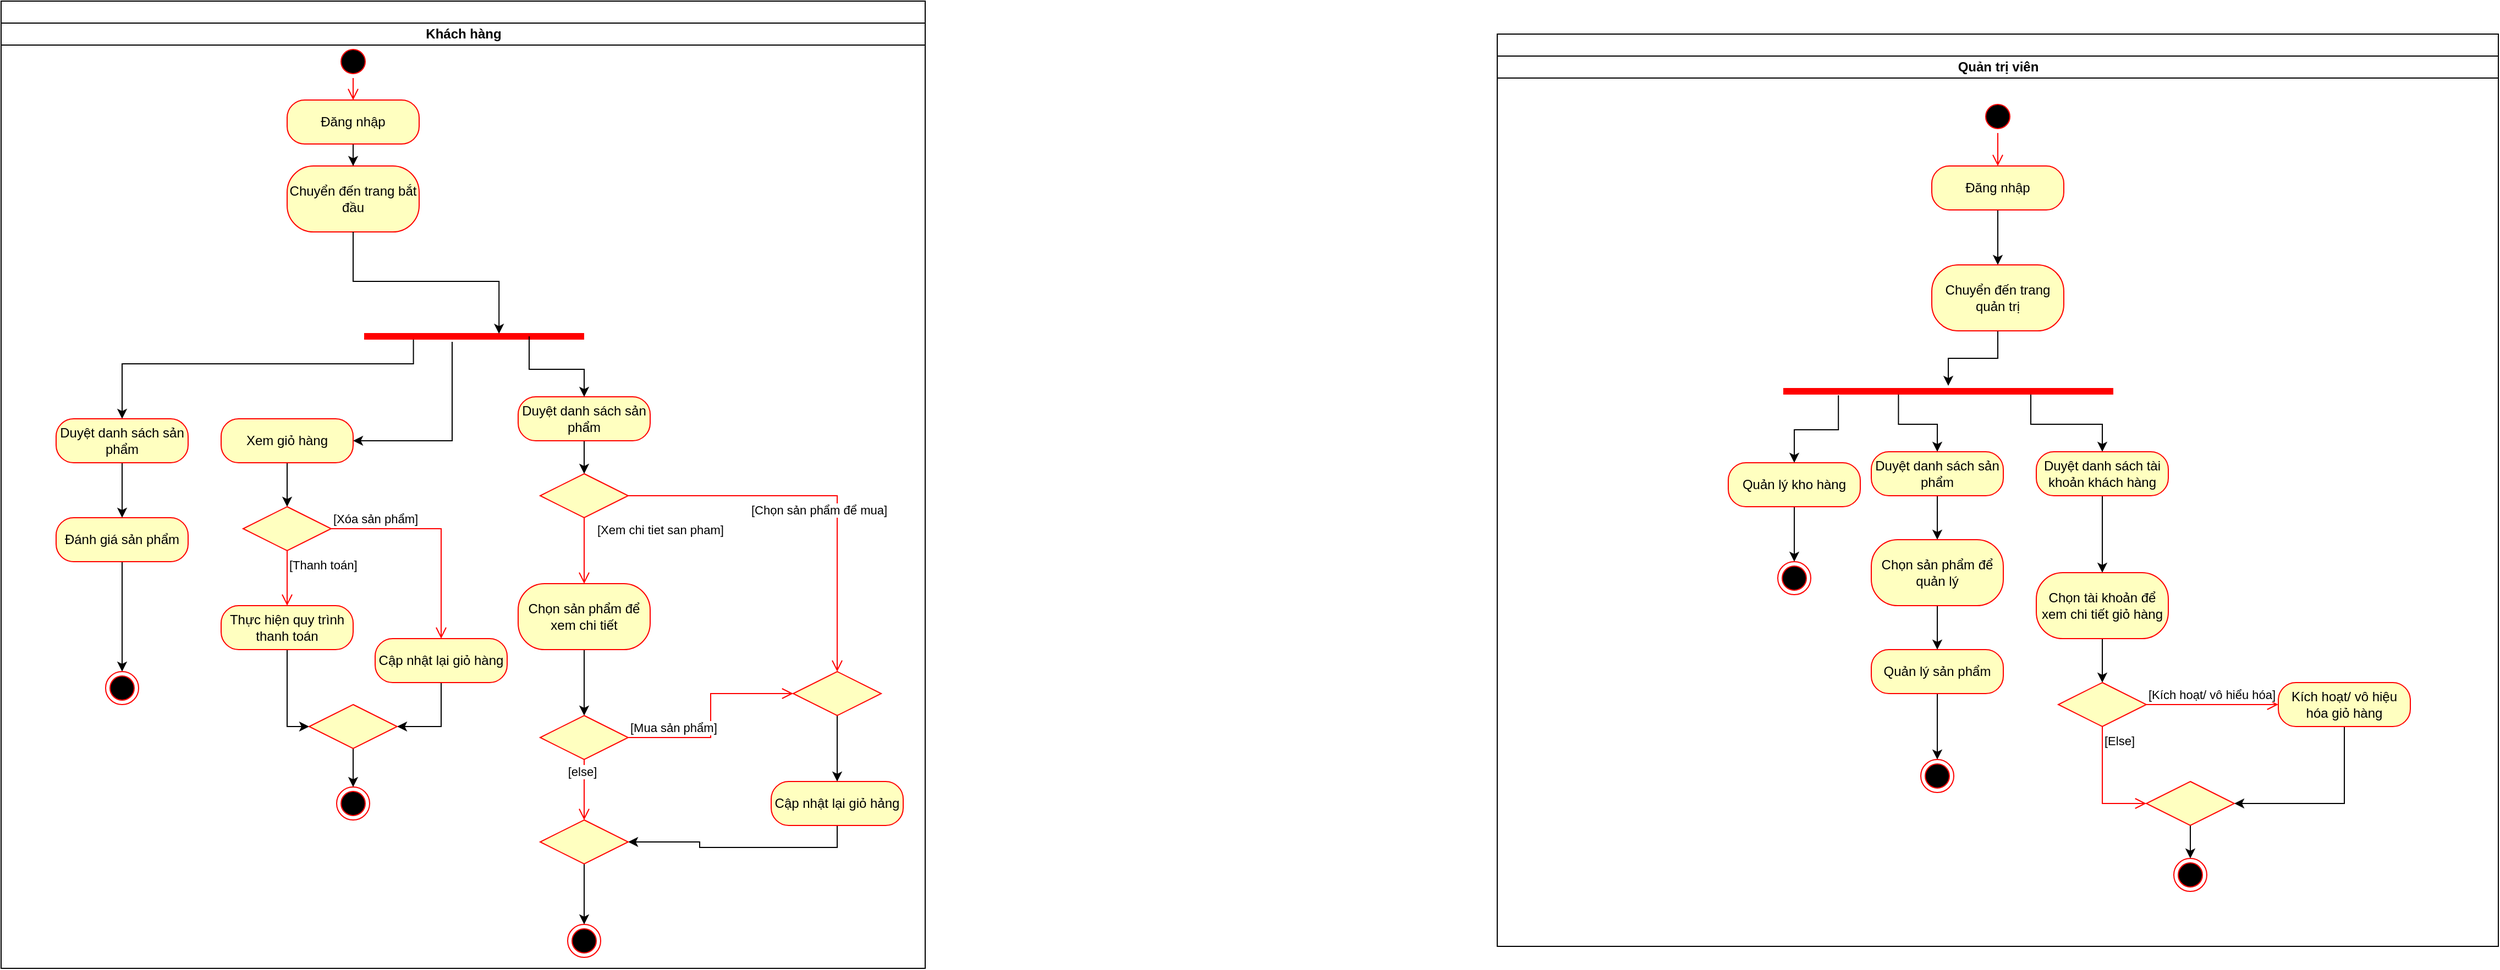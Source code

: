 <mxfile version="23.1.5" type="device">
  <diagram name="Page-1" id="aXEnYEKyhN8AeZee-PJk">
    <mxGraphModel dx="1235" dy="731" grid="1" gridSize="10" guides="1" tooltips="1" connect="1" arrows="1" fold="1" page="1" pageScale="1" pageWidth="850" pageHeight="1100" math="0" shadow="0">
      <root>
        <mxCell id="0" />
        <mxCell id="1" parent="0" />
        <mxCell id="isTigd_J0Dsz2-tIGpBy-66" value="" style="swimlane;childLayout=stackLayout;resizeParent=1;resizeParentMax=0;startSize=20;html=1;" parent="1" vertex="1">
          <mxGeometry x="1540.0" y="230" width="910" height="830" as="geometry" />
        </mxCell>
        <mxCell id="isTigd_J0Dsz2-tIGpBy-67" value="Quản trị viên" style="swimlane;startSize=20;html=1;" parent="isTigd_J0Dsz2-tIGpBy-66" vertex="1">
          <mxGeometry y="20" width="910" height="810" as="geometry" />
        </mxCell>
        <mxCell id="isTigd_J0Dsz2-tIGpBy-71" value="" style="ellipse;html=1;shape=startState;fillColor=#000000;strokeColor=#ff0000;" parent="isTigd_J0Dsz2-tIGpBy-67" vertex="1">
          <mxGeometry x="440.0" y="40" width="30" height="30" as="geometry" />
        </mxCell>
        <mxCell id="isTigd_J0Dsz2-tIGpBy-72" value="" style="edgeStyle=orthogonalEdgeStyle;html=1;verticalAlign=bottom;endArrow=open;endSize=8;strokeColor=#ff0000;rounded=0;" parent="isTigd_J0Dsz2-tIGpBy-67" source="isTigd_J0Dsz2-tIGpBy-71" target="isTigd_J0Dsz2-tIGpBy-77" edge="1">
          <mxGeometry relative="1" as="geometry">
            <mxPoint x="455.0" y="170" as="targetPoint" />
          </mxGeometry>
        </mxCell>
        <mxCell id="isTigd_J0Dsz2-tIGpBy-79" value="" style="edgeStyle=orthogonalEdgeStyle;rounded=0;orthogonalLoop=1;jettySize=auto;html=1;" parent="isTigd_J0Dsz2-tIGpBy-67" source="isTigd_J0Dsz2-tIGpBy-77" target="isTigd_J0Dsz2-tIGpBy-78" edge="1">
          <mxGeometry relative="1" as="geometry" />
        </mxCell>
        <mxCell id="isTigd_J0Dsz2-tIGpBy-77" value="Đăng nhập" style="rounded=1;whiteSpace=wrap;html=1;arcSize=40;fontColor=#000000;fillColor=#ffffc0;strokeColor=#ff0000;" parent="isTigd_J0Dsz2-tIGpBy-67" vertex="1">
          <mxGeometry x="395.0" y="100" width="120" height="40" as="geometry" />
        </mxCell>
        <mxCell id="isTigd_J0Dsz2-tIGpBy-82" value="" style="edgeStyle=orthogonalEdgeStyle;rounded=0;orthogonalLoop=1;jettySize=auto;html=1;" parent="isTigd_J0Dsz2-tIGpBy-67" source="isTigd_J0Dsz2-tIGpBy-78" target="isTigd_J0Dsz2-tIGpBy-81" edge="1">
          <mxGeometry relative="1" as="geometry" />
        </mxCell>
        <mxCell id="isTigd_J0Dsz2-tIGpBy-78" value="Chuyển đến trang quản trị" style="whiteSpace=wrap;html=1;fillColor=#ffffc0;strokeColor=#ff0000;fontColor=#000000;rounded=1;arcSize=40;" parent="isTigd_J0Dsz2-tIGpBy-67" vertex="1">
          <mxGeometry x="395.0" y="190" width="120" height="60" as="geometry" />
        </mxCell>
        <mxCell id="isTigd_J0Dsz2-tIGpBy-85" style="edgeStyle=orthogonalEdgeStyle;rounded=0;orthogonalLoop=1;jettySize=auto;html=1;exitX=0.349;exitY=0.394;exitDx=0;exitDy=0;exitPerimeter=0;" parent="isTigd_J0Dsz2-tIGpBy-67" source="isTigd_J0Dsz2-tIGpBy-81" target="isTigd_J0Dsz2-tIGpBy-87" edge="1">
          <mxGeometry relative="1" as="geometry" />
        </mxCell>
        <mxCell id="isTigd_J0Dsz2-tIGpBy-95" style="edgeStyle=orthogonalEdgeStyle;rounded=0;orthogonalLoop=1;jettySize=auto;html=1;exitX=0.75;exitY=0.5;exitDx=0;exitDy=0;exitPerimeter=0;" parent="isTigd_J0Dsz2-tIGpBy-67" source="isTigd_J0Dsz2-tIGpBy-81" target="isTigd_J0Dsz2-tIGpBy-93" edge="1">
          <mxGeometry relative="1" as="geometry" />
        </mxCell>
        <mxCell id="uV3kU8W3gXamrPDPcUg_-6" style="edgeStyle=orthogonalEdgeStyle;rounded=0;orthogonalLoop=1;jettySize=auto;html=1;exitX=0.167;exitY=0.865;exitDx=0;exitDy=0;exitPerimeter=0;" edge="1" parent="isTigd_J0Dsz2-tIGpBy-67" source="isTigd_J0Dsz2-tIGpBy-81" target="uV3kU8W3gXamrPDPcUg_-5">
          <mxGeometry relative="1" as="geometry" />
        </mxCell>
        <mxCell id="isTigd_J0Dsz2-tIGpBy-81" value="" style="shape=line;html=1;strokeWidth=6;strokeColor=#ff0000;" parent="isTigd_J0Dsz2-tIGpBy-67" vertex="1">
          <mxGeometry x="260" y="300" width="300" height="10" as="geometry" />
        </mxCell>
        <mxCell id="isTigd_J0Dsz2-tIGpBy-92" value="" style="edgeStyle=orthogonalEdgeStyle;rounded=0;orthogonalLoop=1;jettySize=auto;html=1;" parent="isTigd_J0Dsz2-tIGpBy-67" source="isTigd_J0Dsz2-tIGpBy-83" target="isTigd_J0Dsz2-tIGpBy-86" edge="1">
          <mxGeometry relative="1" as="geometry" />
        </mxCell>
        <mxCell id="isTigd_J0Dsz2-tIGpBy-83" value="Quản lý sản phẩm" style="rounded=1;whiteSpace=wrap;html=1;arcSize=40;fontColor=#000000;fillColor=#ffffc0;strokeColor=#ff0000;" parent="isTigd_J0Dsz2-tIGpBy-67" vertex="1">
          <mxGeometry x="340.0" y="540" width="120" height="40" as="geometry" />
        </mxCell>
        <mxCell id="isTigd_J0Dsz2-tIGpBy-86" value="" style="ellipse;html=1;shape=endState;fillColor=#000000;strokeColor=#ff0000;" parent="isTigd_J0Dsz2-tIGpBy-67" vertex="1">
          <mxGeometry x="385.0" y="640" width="30" height="30" as="geometry" />
        </mxCell>
        <mxCell id="isTigd_J0Dsz2-tIGpBy-90" value="" style="edgeStyle=orthogonalEdgeStyle;rounded=0;orthogonalLoop=1;jettySize=auto;html=1;" parent="isTigd_J0Dsz2-tIGpBy-67" source="isTigd_J0Dsz2-tIGpBy-87" target="isTigd_J0Dsz2-tIGpBy-89" edge="1">
          <mxGeometry relative="1" as="geometry" />
        </mxCell>
        <mxCell id="isTigd_J0Dsz2-tIGpBy-87" value="Duyệt danh sách sản phẩm" style="rounded=1;whiteSpace=wrap;html=1;arcSize=40;fontColor=#000000;fillColor=#ffffc0;strokeColor=#ff0000;" parent="isTigd_J0Dsz2-tIGpBy-67" vertex="1">
          <mxGeometry x="340.0" y="360" width="120" height="40" as="geometry" />
        </mxCell>
        <mxCell id="isTigd_J0Dsz2-tIGpBy-91" value="" style="edgeStyle=orthogonalEdgeStyle;rounded=0;orthogonalLoop=1;jettySize=auto;html=1;" parent="isTigd_J0Dsz2-tIGpBy-67" source="isTigd_J0Dsz2-tIGpBy-89" target="isTigd_J0Dsz2-tIGpBy-83" edge="1">
          <mxGeometry relative="1" as="geometry" />
        </mxCell>
        <mxCell id="isTigd_J0Dsz2-tIGpBy-89" value="Chọn sản phẩm để quản lý" style="whiteSpace=wrap;html=1;fillColor=#ffffc0;strokeColor=#ff0000;fontColor=#000000;rounded=1;arcSize=40;" parent="isTigd_J0Dsz2-tIGpBy-67" vertex="1">
          <mxGeometry x="340.0" y="440" width="120" height="60" as="geometry" />
        </mxCell>
        <mxCell id="isTigd_J0Dsz2-tIGpBy-97" value="" style="edgeStyle=orthogonalEdgeStyle;rounded=0;orthogonalLoop=1;jettySize=auto;html=1;" parent="isTigd_J0Dsz2-tIGpBy-67" source="isTigd_J0Dsz2-tIGpBy-93" target="isTigd_J0Dsz2-tIGpBy-96" edge="1">
          <mxGeometry relative="1" as="geometry" />
        </mxCell>
        <mxCell id="isTigd_J0Dsz2-tIGpBy-93" value="Duyệt danh sách tài khoản khách hàng" style="rounded=1;whiteSpace=wrap;html=1;arcSize=40;fontColor=#000000;fillColor=#ffffc0;strokeColor=#ff0000;" parent="isTigd_J0Dsz2-tIGpBy-67" vertex="1">
          <mxGeometry x="490.0" y="360" width="120" height="40" as="geometry" />
        </mxCell>
        <mxCell id="isTigd_J0Dsz2-tIGpBy-107" value="" style="edgeStyle=orthogonalEdgeStyle;rounded=0;orthogonalLoop=1;jettySize=auto;html=1;" parent="isTigd_J0Dsz2-tIGpBy-67" source="isTigd_J0Dsz2-tIGpBy-96" target="isTigd_J0Dsz2-tIGpBy-104" edge="1">
          <mxGeometry relative="1" as="geometry" />
        </mxCell>
        <mxCell id="isTigd_J0Dsz2-tIGpBy-96" value="Chọn tài khoản để xem chi tiết giỏ hàng" style="whiteSpace=wrap;html=1;fillColor=#ffffc0;strokeColor=#ff0000;fontColor=#000000;rounded=1;arcSize=40;" parent="isTigd_J0Dsz2-tIGpBy-67" vertex="1">
          <mxGeometry x="490.0" y="470" width="120" height="60" as="geometry" />
        </mxCell>
        <mxCell id="isTigd_J0Dsz2-tIGpBy-104" value="" style="rhombus;whiteSpace=wrap;html=1;fontColor=#000000;fillColor=#ffffc0;strokeColor=#ff0000;" parent="isTigd_J0Dsz2-tIGpBy-67" vertex="1">
          <mxGeometry x="510.0" y="570" width="80" height="40" as="geometry" />
        </mxCell>
        <mxCell id="isTigd_J0Dsz2-tIGpBy-106" value="[Else]" style="edgeStyle=orthogonalEdgeStyle;html=1;align=left;verticalAlign=top;endArrow=open;endSize=8;strokeColor=#ff0000;rounded=0;entryX=0;entryY=0.5;entryDx=0;entryDy=0;" parent="isTigd_J0Dsz2-tIGpBy-67" source="isTigd_J0Dsz2-tIGpBy-104" target="isTigd_J0Dsz2-tIGpBy-109" edge="1">
          <mxGeometry x="-1" relative="1" as="geometry">
            <mxPoint x="555.0" y="660" as="targetPoint" />
          </mxGeometry>
        </mxCell>
        <mxCell id="isTigd_J0Dsz2-tIGpBy-110" style="edgeStyle=orthogonalEdgeStyle;rounded=0;orthogonalLoop=1;jettySize=auto;html=1;exitX=0.5;exitY=1;exitDx=0;exitDy=0;entryX=1;entryY=0.5;entryDx=0;entryDy=0;" parent="isTigd_J0Dsz2-tIGpBy-67" source="isTigd_J0Dsz2-tIGpBy-108" target="isTigd_J0Dsz2-tIGpBy-109" edge="1">
          <mxGeometry relative="1" as="geometry" />
        </mxCell>
        <mxCell id="isTigd_J0Dsz2-tIGpBy-108" value="Kích hoạt/ vô hiệu hóa giỏ hàng" style="rounded=1;whiteSpace=wrap;html=1;arcSize=40;fontColor=#000000;fillColor=#ffffc0;strokeColor=#ff0000;" parent="isTigd_J0Dsz2-tIGpBy-67" vertex="1">
          <mxGeometry x="710.0" y="570" width="120" height="40" as="geometry" />
        </mxCell>
        <mxCell id="isTigd_J0Dsz2-tIGpBy-105" value="[Kích hoạt/ vô hiểu hóa]" style="edgeStyle=orthogonalEdgeStyle;html=1;align=left;verticalAlign=bottom;endArrow=open;endSize=8;strokeColor=#ff0000;rounded=0;" parent="isTigd_J0Dsz2-tIGpBy-67" source="isTigd_J0Dsz2-tIGpBy-104" target="isTigd_J0Dsz2-tIGpBy-108" edge="1">
          <mxGeometry x="-1" relative="1" as="geometry">
            <mxPoint x="740.0" y="590" as="targetPoint" />
          </mxGeometry>
        </mxCell>
        <mxCell id="isTigd_J0Dsz2-tIGpBy-112" value="" style="edgeStyle=orthogonalEdgeStyle;rounded=0;orthogonalLoop=1;jettySize=auto;html=1;" parent="isTigd_J0Dsz2-tIGpBy-67" source="isTigd_J0Dsz2-tIGpBy-109" target="isTigd_J0Dsz2-tIGpBy-111" edge="1">
          <mxGeometry relative="1" as="geometry" />
        </mxCell>
        <mxCell id="isTigd_J0Dsz2-tIGpBy-109" value="" style="rhombus;whiteSpace=wrap;html=1;fontColor=#000000;fillColor=#ffffc0;strokeColor=#ff0000;" parent="isTigd_J0Dsz2-tIGpBy-67" vertex="1">
          <mxGeometry x="590.0" y="660" width="80" height="40" as="geometry" />
        </mxCell>
        <mxCell id="isTigd_J0Dsz2-tIGpBy-111" value="" style="ellipse;html=1;shape=endState;fillColor=#000000;strokeColor=#ff0000;" parent="isTigd_J0Dsz2-tIGpBy-67" vertex="1">
          <mxGeometry x="615.0" y="730" width="30" height="30" as="geometry" />
        </mxCell>
        <mxCell id="uV3kU8W3gXamrPDPcUg_-8" value="" style="edgeStyle=orthogonalEdgeStyle;rounded=0;orthogonalLoop=1;jettySize=auto;html=1;" edge="1" parent="isTigd_J0Dsz2-tIGpBy-67" source="uV3kU8W3gXamrPDPcUg_-5" target="uV3kU8W3gXamrPDPcUg_-7">
          <mxGeometry relative="1" as="geometry" />
        </mxCell>
        <mxCell id="uV3kU8W3gXamrPDPcUg_-5" value="Quản lý kho hàng" style="rounded=1;whiteSpace=wrap;html=1;arcSize=40;fontColor=#000000;fillColor=#ffffc0;strokeColor=#ff0000;" vertex="1" parent="isTigd_J0Dsz2-tIGpBy-67">
          <mxGeometry x="210.0" y="370" width="120" height="40" as="geometry" />
        </mxCell>
        <mxCell id="uV3kU8W3gXamrPDPcUg_-7" value="" style="ellipse;html=1;shape=endState;fillColor=#000000;strokeColor=#ff0000;" vertex="1" parent="isTigd_J0Dsz2-tIGpBy-67">
          <mxGeometry x="255.0" y="460" width="30" height="30" as="geometry" />
        </mxCell>
        <mxCell id="isTigd_J0Dsz2-tIGpBy-1" value="" style="swimlane;html=1;childLayout=stackLayout;resizeParent=1;resizeParentMax=0;startSize=20;whiteSpace=wrap;" parent="1" vertex="1">
          <mxGeometry x="180" y="200" width="840" height="880" as="geometry" />
        </mxCell>
        <mxCell id="isTigd_J0Dsz2-tIGpBy-2" value="Khách hàng" style="swimlane;html=1;startSize=20;" parent="isTigd_J0Dsz2-tIGpBy-1" vertex="1">
          <mxGeometry y="20" width="840" height="860" as="geometry" />
        </mxCell>
        <mxCell id="isTigd_J0Dsz2-tIGpBy-10" value="" style="ellipse;html=1;shape=startState;fillColor=#000000;strokeColor=#ff0000;" parent="isTigd_J0Dsz2-tIGpBy-2" vertex="1">
          <mxGeometry x="305" y="20" width="30" height="30" as="geometry" />
        </mxCell>
        <mxCell id="isTigd_J0Dsz2-tIGpBy-14" value="" style="edgeStyle=orthogonalEdgeStyle;rounded=0;orthogonalLoop=1;jettySize=auto;html=1;" parent="isTigd_J0Dsz2-tIGpBy-2" source="isTigd_J0Dsz2-tIGpBy-12" target="isTigd_J0Dsz2-tIGpBy-13" edge="1">
          <mxGeometry relative="1" as="geometry" />
        </mxCell>
        <mxCell id="isTigd_J0Dsz2-tIGpBy-12" value="Đăng nhập" style="rounded=1;whiteSpace=wrap;html=1;arcSize=40;fontColor=#000000;fillColor=#ffffc0;strokeColor=#ff0000;" parent="isTigd_J0Dsz2-tIGpBy-2" vertex="1">
          <mxGeometry x="260" y="70" width="120" height="40" as="geometry" />
        </mxCell>
        <mxCell id="isTigd_J0Dsz2-tIGpBy-11" value="" style="edgeStyle=orthogonalEdgeStyle;html=1;verticalAlign=bottom;endArrow=open;endSize=8;strokeColor=#ff0000;rounded=0;" parent="isTigd_J0Dsz2-tIGpBy-2" source="isTigd_J0Dsz2-tIGpBy-10" target="isTigd_J0Dsz2-tIGpBy-12" edge="1">
          <mxGeometry relative="1" as="geometry">
            <mxPoint x="295" y="100" as="targetPoint" />
          </mxGeometry>
        </mxCell>
        <mxCell id="isTigd_J0Dsz2-tIGpBy-13" value="Chuyển đến trang bắt đầu" style="whiteSpace=wrap;html=1;fillColor=#ffffc0;strokeColor=#ff0000;fontColor=#000000;rounded=1;arcSize=40;" parent="isTigd_J0Dsz2-tIGpBy-2" vertex="1">
          <mxGeometry x="260" y="130" width="120" height="60" as="geometry" />
        </mxCell>
        <mxCell id="isTigd_J0Dsz2-tIGpBy-43" style="edgeStyle=orthogonalEdgeStyle;rounded=0;orthogonalLoop=1;jettySize=auto;html=1;" parent="isTigd_J0Dsz2-tIGpBy-2" source="isTigd_J0Dsz2-tIGpBy-15" target="isTigd_J0Dsz2-tIGpBy-41" edge="1">
          <mxGeometry relative="1" as="geometry">
            <Array as="points">
              <mxPoint x="410" y="380" />
            </Array>
          </mxGeometry>
        </mxCell>
        <mxCell id="isTigd_J0Dsz2-tIGpBy-63" style="edgeStyle=orthogonalEdgeStyle;rounded=0;orthogonalLoop=1;jettySize=auto;html=1;exitX=0.224;exitY=0.645;exitDx=0;exitDy=0;exitPerimeter=0;" parent="isTigd_J0Dsz2-tIGpBy-2" source="isTigd_J0Dsz2-tIGpBy-15" target="y0KqIJ-ZdXMwktxbTLIe-1" edge="1">
          <mxGeometry relative="1" as="geometry">
            <Array as="points">
              <mxPoint x="375" y="310" />
              <mxPoint x="110" y="310" />
            </Array>
          </mxGeometry>
        </mxCell>
        <mxCell id="isTigd_J0Dsz2-tIGpBy-15" value="" style="shape=line;html=1;strokeWidth=6;strokeColor=#ff0000;" parent="isTigd_J0Dsz2-tIGpBy-2" vertex="1">
          <mxGeometry x="330" y="280" width="200" height="10" as="geometry" />
        </mxCell>
        <mxCell id="isTigd_J0Dsz2-tIGpBy-17" style="edgeStyle=orthogonalEdgeStyle;rounded=0;orthogonalLoop=1;jettySize=auto;html=1;exitX=0.5;exitY=1;exitDx=0;exitDy=0;entryX=0.613;entryY=0.267;entryDx=0;entryDy=0;entryPerimeter=0;" parent="isTigd_J0Dsz2-tIGpBy-2" source="isTigd_J0Dsz2-tIGpBy-13" target="isTigd_J0Dsz2-tIGpBy-15" edge="1">
          <mxGeometry relative="1" as="geometry">
            <mxPoint x="410" y="240" as="targetPoint" />
          </mxGeometry>
        </mxCell>
        <mxCell id="isTigd_J0Dsz2-tIGpBy-30" value="" style="edgeStyle=orthogonalEdgeStyle;rounded=0;orthogonalLoop=1;jettySize=auto;html=1;" parent="isTigd_J0Dsz2-tIGpBy-2" source="isTigd_J0Dsz2-tIGpBy-22" target="isTigd_J0Dsz2-tIGpBy-24" edge="1">
          <mxGeometry relative="1" as="geometry" />
        </mxCell>
        <mxCell id="isTigd_J0Dsz2-tIGpBy-22" value="Chọn sản phẩm để xem chi tiết" style="whiteSpace=wrap;html=1;fillColor=#ffffc0;strokeColor=#ff0000;fontColor=#000000;rounded=1;arcSize=40;" parent="isTigd_J0Dsz2-tIGpBy-2" vertex="1">
          <mxGeometry x="470" y="510" width="120" height="60" as="geometry" />
        </mxCell>
        <mxCell id="isTigd_J0Dsz2-tIGpBy-24" value="" style="rhombus;whiteSpace=wrap;html=1;fontColor=#000000;fillColor=#ffffc0;strokeColor=#ff0000;" parent="isTigd_J0Dsz2-tIGpBy-2" vertex="1">
          <mxGeometry x="490" y="630" width="80" height="40" as="geometry" />
        </mxCell>
        <mxCell id="isTigd_J0Dsz2-tIGpBy-25" value="[Mua sản phẩm]" style="edgeStyle=orthogonalEdgeStyle;html=1;align=left;verticalAlign=bottom;endArrow=open;endSize=8;strokeColor=#ff0000;rounded=0;" parent="isTigd_J0Dsz2-tIGpBy-2" source="isTigd_J0Dsz2-tIGpBy-24" target="isTigd_J0Dsz2-tIGpBy-38" edge="1">
          <mxGeometry x="-1" relative="1" as="geometry">
            <mxPoint x="670" y="590" as="targetPoint" />
          </mxGeometry>
        </mxCell>
        <mxCell id="isTigd_J0Dsz2-tIGpBy-31" value="" style="rhombus;whiteSpace=wrap;html=1;fontColor=#000000;fillColor=#ffffc0;strokeColor=#ff0000;" parent="isTigd_J0Dsz2-tIGpBy-2" vertex="1">
          <mxGeometry x="490" y="410" width="80" height="40" as="geometry" />
        </mxCell>
        <mxCell id="uV3kU8W3gXamrPDPcUg_-1" style="edgeStyle=orthogonalEdgeStyle;rounded=0;orthogonalLoop=1;jettySize=auto;html=1;exitX=0.5;exitY=1;exitDx=0;exitDy=0;" edge="1" parent="isTigd_J0Dsz2-tIGpBy-2" source="isTigd_J0Dsz2-tIGpBy-35" target="uV3kU8W3gXamrPDPcUg_-3">
          <mxGeometry relative="1" as="geometry" />
        </mxCell>
        <mxCell id="isTigd_J0Dsz2-tIGpBy-35" value="Cập nhật lại giỏ hảng" style="rounded=1;whiteSpace=wrap;html=1;arcSize=40;fontColor=#000000;fillColor=#ffffc0;strokeColor=#ff0000;" parent="isTigd_J0Dsz2-tIGpBy-2" vertex="1">
          <mxGeometry x="700" y="690" width="120" height="40" as="geometry" />
        </mxCell>
        <mxCell id="isTigd_J0Dsz2-tIGpBy-33" value="[Chọn sản phẩm để mua]" style="edgeStyle=orthogonalEdgeStyle;html=1;align=left;verticalAlign=top;endArrow=open;endSize=8;strokeColor=#ff0000;rounded=0;entryX=0.5;entryY=0;entryDx=0;entryDy=0;" parent="isTigd_J0Dsz2-tIGpBy-2" source="isTigd_J0Dsz2-tIGpBy-31" target="isTigd_J0Dsz2-tIGpBy-38" edge="1">
          <mxGeometry x="-0.373" relative="1" as="geometry">
            <mxPoint x="750" y="460" as="targetPoint" />
            <mxPoint as="offset" />
          </mxGeometry>
        </mxCell>
        <mxCell id="isTigd_J0Dsz2-tIGpBy-32" value="[Xem chi tiet san pham]" style="edgeStyle=orthogonalEdgeStyle;html=1;align=left;verticalAlign=bottom;endArrow=open;endSize=8;strokeColor=#ff0000;rounded=0;" parent="isTigd_J0Dsz2-tIGpBy-2" source="isTigd_J0Dsz2-tIGpBy-31" target="isTigd_J0Dsz2-tIGpBy-22" edge="1">
          <mxGeometry x="-0.333" y="10" relative="1" as="geometry">
            <mxPoint x="620" y="360" as="targetPoint" />
            <mxPoint as="offset" />
          </mxGeometry>
        </mxCell>
        <mxCell id="isTigd_J0Dsz2-tIGpBy-39" value="" style="edgeStyle=orthogonalEdgeStyle;rounded=0;orthogonalLoop=1;jettySize=auto;html=1;" parent="isTigd_J0Dsz2-tIGpBy-2" source="isTigd_J0Dsz2-tIGpBy-38" target="isTigd_J0Dsz2-tIGpBy-35" edge="1">
          <mxGeometry relative="1" as="geometry" />
        </mxCell>
        <mxCell id="isTigd_J0Dsz2-tIGpBy-38" value="" style="rhombus;whiteSpace=wrap;html=1;fontColor=#000000;fillColor=#ffffc0;strokeColor=#ff0000;" parent="isTigd_J0Dsz2-tIGpBy-2" vertex="1">
          <mxGeometry x="720" y="590" width="80" height="40" as="geometry" />
        </mxCell>
        <mxCell id="isTigd_J0Dsz2-tIGpBy-34" value="" style="edgeStyle=orthogonalEdgeStyle;rounded=0;orthogonalLoop=1;jettySize=auto;html=1;" parent="isTigd_J0Dsz2-tIGpBy-2" source="isTigd_J0Dsz2-tIGpBy-18" target="isTigd_J0Dsz2-tIGpBy-31" edge="1">
          <mxGeometry relative="1" as="geometry" />
        </mxCell>
        <mxCell id="isTigd_J0Dsz2-tIGpBy-18" value="Duyệt danh sách sản phẩm" style="rounded=1;whiteSpace=wrap;html=1;arcSize=40;fontColor=#000000;fillColor=#ffffc0;strokeColor=#ff0000;" parent="isTigd_J0Dsz2-tIGpBy-2" vertex="1">
          <mxGeometry x="470" y="340" width="120" height="40" as="geometry" />
        </mxCell>
        <mxCell id="isTigd_J0Dsz2-tIGpBy-21" style="edgeStyle=orthogonalEdgeStyle;rounded=0;orthogonalLoop=1;jettySize=auto;html=1;exitX=0.75;exitY=0.5;exitDx=0;exitDy=0;exitPerimeter=0;" parent="isTigd_J0Dsz2-tIGpBy-2" source="isTigd_J0Dsz2-tIGpBy-15" target="isTigd_J0Dsz2-tIGpBy-18" edge="1">
          <mxGeometry relative="1" as="geometry" />
        </mxCell>
        <mxCell id="isTigd_J0Dsz2-tIGpBy-40" value="" style="ellipse;html=1;shape=endState;fillColor=#000000;strokeColor=#ff0000;" parent="isTigd_J0Dsz2-tIGpBy-2" vertex="1">
          <mxGeometry x="515" y="820" width="30" height="30" as="geometry" />
        </mxCell>
        <mxCell id="isTigd_J0Dsz2-tIGpBy-26" value="" style="edgeStyle=orthogonalEdgeStyle;html=1;align=left;verticalAlign=top;endArrow=open;endSize=8;strokeColor=#ff0000;rounded=0;" parent="isTigd_J0Dsz2-tIGpBy-2" source="isTigd_J0Dsz2-tIGpBy-24" target="uV3kU8W3gXamrPDPcUg_-3" edge="1">
          <mxGeometry x="0.692" y="60" relative="1" as="geometry">
            <mxPoint x="530" y="740" as="targetPoint" />
            <mxPoint as="offset" />
          </mxGeometry>
        </mxCell>
        <mxCell id="uV3kU8W3gXamrPDPcUg_-2" value="[else]" style="edgeLabel;html=1;align=center;verticalAlign=middle;resizable=0;points=[];" vertex="1" connectable="0" parent="isTigd_J0Dsz2-tIGpBy-26">
          <mxGeometry x="-0.6" y="-2" relative="1" as="geometry">
            <mxPoint as="offset" />
          </mxGeometry>
        </mxCell>
        <mxCell id="isTigd_J0Dsz2-tIGpBy-55" value="" style="edgeStyle=orthogonalEdgeStyle;rounded=0;orthogonalLoop=1;jettySize=auto;html=1;" parent="isTigd_J0Dsz2-tIGpBy-2" source="isTigd_J0Dsz2-tIGpBy-41" target="isTigd_J0Dsz2-tIGpBy-48" edge="1">
          <mxGeometry relative="1" as="geometry" />
        </mxCell>
        <mxCell id="isTigd_J0Dsz2-tIGpBy-41" value="Xem giỏ hàng" style="rounded=1;whiteSpace=wrap;html=1;arcSize=40;fontColor=#000000;fillColor=#ffffc0;strokeColor=#ff0000;" parent="isTigd_J0Dsz2-tIGpBy-2" vertex="1">
          <mxGeometry x="200" y="360" width="120" height="40" as="geometry" />
        </mxCell>
        <mxCell id="isTigd_J0Dsz2-tIGpBy-44" value="" style="ellipse;html=1;shape=endState;fillColor=#000000;strokeColor=#ff0000;" parent="isTigd_J0Dsz2-tIGpBy-2" vertex="1">
          <mxGeometry x="305" y="695" width="30" height="30" as="geometry" />
        </mxCell>
        <mxCell id="isTigd_J0Dsz2-tIGpBy-48" value="" style="rhombus;whiteSpace=wrap;html=1;fontColor=#000000;fillColor=#ffffc0;strokeColor=#ff0000;" parent="isTigd_J0Dsz2-tIGpBy-2" vertex="1">
          <mxGeometry x="220" y="440" width="80" height="40" as="geometry" />
        </mxCell>
        <mxCell id="isTigd_J0Dsz2-tIGpBy-58" style="edgeStyle=orthogonalEdgeStyle;rounded=0;orthogonalLoop=1;jettySize=auto;html=1;entryX=0;entryY=0.5;entryDx=0;entryDy=0;" parent="isTigd_J0Dsz2-tIGpBy-2" source="isTigd_J0Dsz2-tIGpBy-54" target="isTigd_J0Dsz2-tIGpBy-57" edge="1">
          <mxGeometry relative="1" as="geometry" />
        </mxCell>
        <mxCell id="isTigd_J0Dsz2-tIGpBy-54" value="Thực hiện quy trình thanh toán" style="rounded=1;whiteSpace=wrap;html=1;arcSize=40;fontColor=#000000;fillColor=#ffffc0;strokeColor=#ff0000;" parent="isTigd_J0Dsz2-tIGpBy-2" vertex="1">
          <mxGeometry x="200" y="530" width="120" height="40" as="geometry" />
        </mxCell>
        <mxCell id="isTigd_J0Dsz2-tIGpBy-50" value="[Thanh toán]" style="edgeStyle=orthogonalEdgeStyle;html=1;align=left;verticalAlign=top;endArrow=open;endSize=8;strokeColor=#ff0000;rounded=0;" parent="isTigd_J0Dsz2-tIGpBy-2" source="isTigd_J0Dsz2-tIGpBy-48" target="isTigd_J0Dsz2-tIGpBy-54" edge="1">
          <mxGeometry x="-1" relative="1" as="geometry">
            <mxPoint x="260" y="540" as="targetPoint" />
          </mxGeometry>
        </mxCell>
        <mxCell id="isTigd_J0Dsz2-tIGpBy-59" style="edgeStyle=orthogonalEdgeStyle;rounded=0;orthogonalLoop=1;jettySize=auto;html=1;exitX=0.5;exitY=1;exitDx=0;exitDy=0;entryX=1;entryY=0.5;entryDx=0;entryDy=0;" parent="isTigd_J0Dsz2-tIGpBy-2" source="isTigd_J0Dsz2-tIGpBy-56" target="isTigd_J0Dsz2-tIGpBy-57" edge="1">
          <mxGeometry relative="1" as="geometry" />
        </mxCell>
        <mxCell id="isTigd_J0Dsz2-tIGpBy-56" value="Cập nhật lại giỏ hàng" style="rounded=1;whiteSpace=wrap;html=1;arcSize=40;fontColor=#000000;fillColor=#ffffc0;strokeColor=#ff0000;" parent="isTigd_J0Dsz2-tIGpBy-2" vertex="1">
          <mxGeometry x="340" y="560" width="120" height="40" as="geometry" />
        </mxCell>
        <mxCell id="isTigd_J0Dsz2-tIGpBy-49" value="[Xóa sản phẩm]" style="edgeStyle=orthogonalEdgeStyle;html=1;align=left;verticalAlign=bottom;endArrow=open;endSize=8;strokeColor=#ff0000;rounded=0;" parent="isTigd_J0Dsz2-tIGpBy-2" source="isTigd_J0Dsz2-tIGpBy-48" target="isTigd_J0Dsz2-tIGpBy-56" edge="1">
          <mxGeometry x="-1" relative="1" as="geometry">
            <mxPoint x="400" y="460" as="targetPoint" />
          </mxGeometry>
        </mxCell>
        <mxCell id="isTigd_J0Dsz2-tIGpBy-60" style="edgeStyle=orthogonalEdgeStyle;rounded=0;orthogonalLoop=1;jettySize=auto;html=1;exitX=0.5;exitY=1;exitDx=0;exitDy=0;" parent="isTigd_J0Dsz2-tIGpBy-2" source="isTigd_J0Dsz2-tIGpBy-57" target="isTigd_J0Dsz2-tIGpBy-44" edge="1">
          <mxGeometry relative="1" as="geometry" />
        </mxCell>
        <mxCell id="isTigd_J0Dsz2-tIGpBy-57" value="" style="rhombus;whiteSpace=wrap;html=1;fontColor=#000000;fillColor=#ffffc0;strokeColor=#ff0000;" parent="isTigd_J0Dsz2-tIGpBy-2" vertex="1">
          <mxGeometry x="280" y="620" width="80" height="40" as="geometry" />
        </mxCell>
        <mxCell id="isTigd_J0Dsz2-tIGpBy-65" value="" style="edgeStyle=orthogonalEdgeStyle;rounded=0;orthogonalLoop=1;jettySize=auto;html=1;" parent="isTigd_J0Dsz2-tIGpBy-2" source="isTigd_J0Dsz2-tIGpBy-61" target="isTigd_J0Dsz2-tIGpBy-64" edge="1">
          <mxGeometry relative="1" as="geometry" />
        </mxCell>
        <mxCell id="isTigd_J0Dsz2-tIGpBy-61" value="Đánh giá sản phẩm" style="rounded=1;whiteSpace=wrap;html=1;arcSize=40;fontColor=#000000;fillColor=#ffffc0;strokeColor=#ff0000;" parent="isTigd_J0Dsz2-tIGpBy-2" vertex="1">
          <mxGeometry x="50" y="450" width="120" height="40" as="geometry" />
        </mxCell>
        <mxCell id="isTigd_J0Dsz2-tIGpBy-64" value="" style="ellipse;html=1;shape=endState;fillColor=#000000;strokeColor=#ff0000;" parent="isTigd_J0Dsz2-tIGpBy-2" vertex="1">
          <mxGeometry x="95" y="590" width="30" height="30" as="geometry" />
        </mxCell>
        <mxCell id="y0KqIJ-ZdXMwktxbTLIe-2" value="" style="edgeStyle=orthogonalEdgeStyle;rounded=0;orthogonalLoop=1;jettySize=auto;html=1;" parent="isTigd_J0Dsz2-tIGpBy-2" source="y0KqIJ-ZdXMwktxbTLIe-1" target="isTigd_J0Dsz2-tIGpBy-61" edge="1">
          <mxGeometry relative="1" as="geometry" />
        </mxCell>
        <mxCell id="y0KqIJ-ZdXMwktxbTLIe-1" value="Duyệt danh sách sản phẩm" style="rounded=1;whiteSpace=wrap;html=1;arcSize=40;fontColor=#000000;fillColor=#ffffc0;strokeColor=#ff0000;" parent="isTigd_J0Dsz2-tIGpBy-2" vertex="1">
          <mxGeometry x="50" y="360" width="120" height="40" as="geometry" />
        </mxCell>
        <mxCell id="uV3kU8W3gXamrPDPcUg_-4" value="" style="edgeStyle=orthogonalEdgeStyle;rounded=0;orthogonalLoop=1;jettySize=auto;html=1;" edge="1" parent="isTigd_J0Dsz2-tIGpBy-2" source="uV3kU8W3gXamrPDPcUg_-3" target="isTigd_J0Dsz2-tIGpBy-40">
          <mxGeometry relative="1" as="geometry" />
        </mxCell>
        <mxCell id="uV3kU8W3gXamrPDPcUg_-3" value="" style="rhombus;whiteSpace=wrap;html=1;fontColor=#000000;fillColor=#ffffc0;strokeColor=#ff0000;" vertex="1" parent="isTigd_J0Dsz2-tIGpBy-2">
          <mxGeometry x="490" y="725" width="80" height="40" as="geometry" />
        </mxCell>
      </root>
    </mxGraphModel>
  </diagram>
</mxfile>
